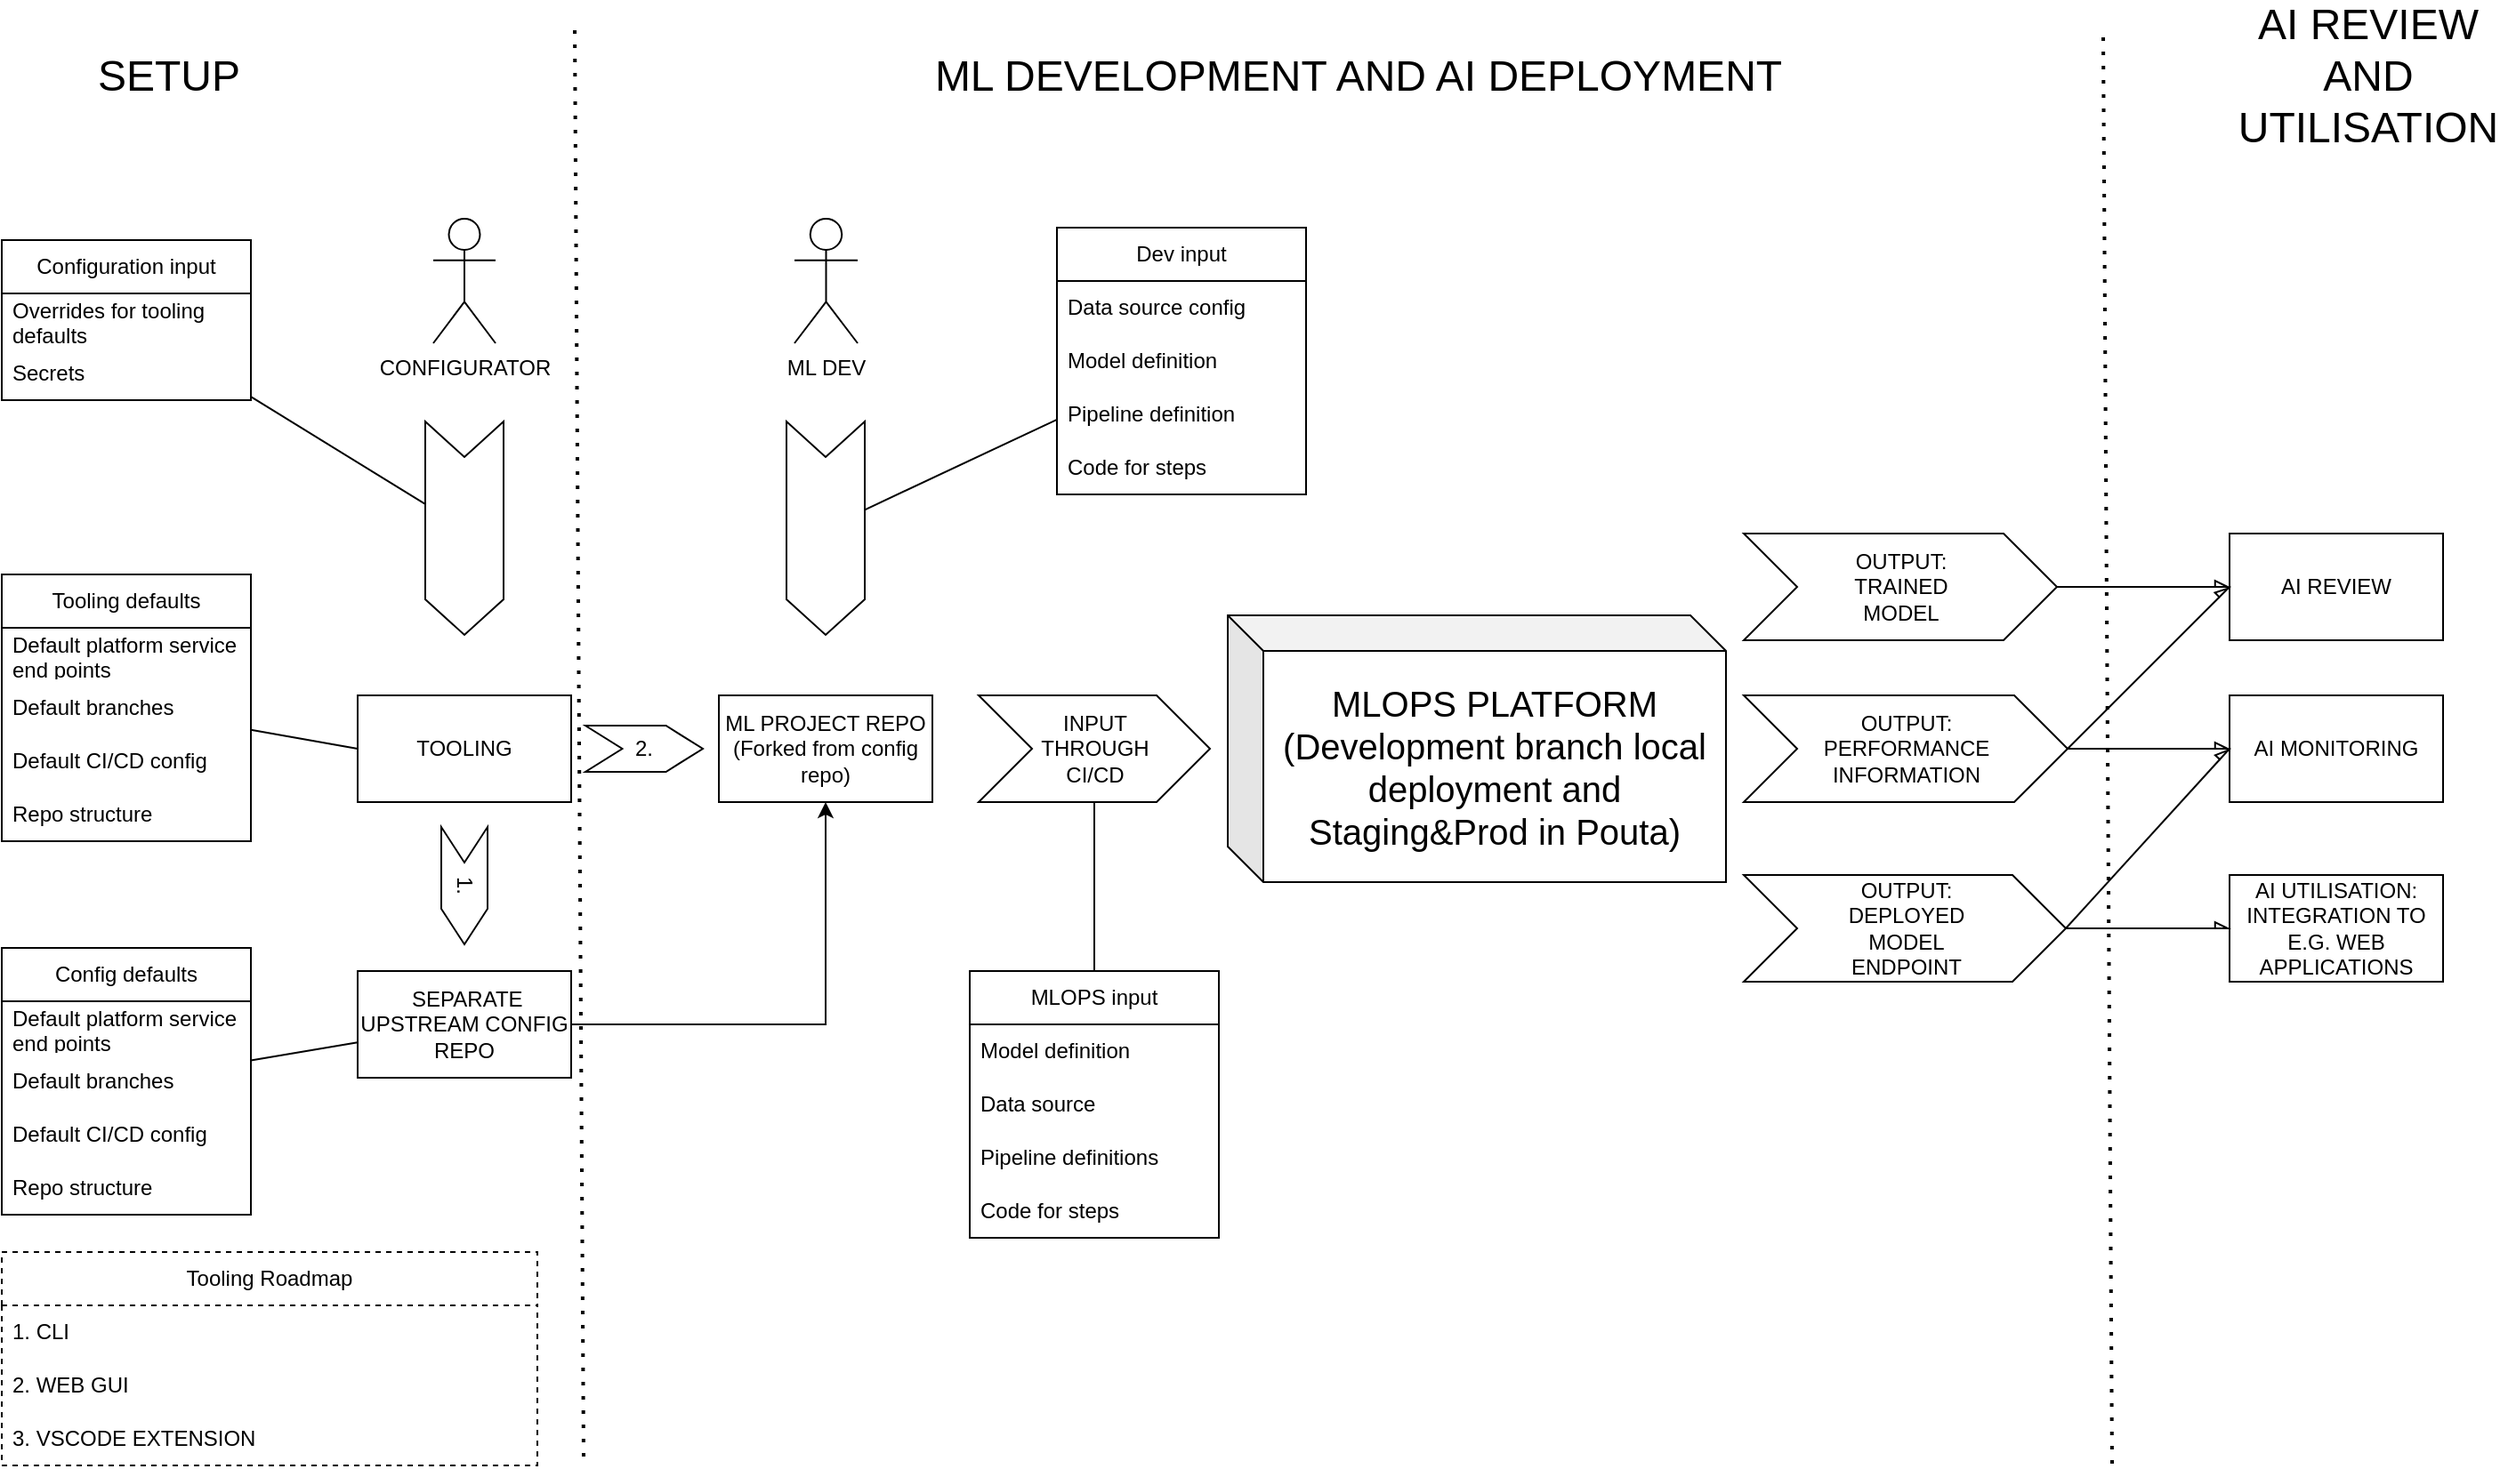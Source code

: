 <mxfile version="22.1.2" type="device">
  <diagram name="Page-1" id="xYSvpXFn09rOtXfaB0Su">
    <mxGraphModel dx="2394" dy="945" grid="0" gridSize="10" guides="1" tooltips="1" connect="1" arrows="1" fold="1" page="0" pageScale="1" pageWidth="850" pageHeight="1100" math="0" shadow="0">
      <root>
        <mxCell id="0" />
        <mxCell id="1" parent="0" />
        <mxCell id="wJvns1OEq2L9lGym005K-1" value="&lt;font style=&quot;font-size: 20px;&quot;&gt;MLOPS PLATFORM&lt;br&gt;(Development branch local deployment and Staging&amp;amp;Prod in Pouta)&lt;br&gt;&lt;/font&gt;" style="shape=cube;whiteSpace=wrap;html=1;boundedLbl=1;backgroundOutline=1;darkOpacity=0.05;darkOpacity2=0.1;" vertex="1" parent="1">
          <mxGeometry x="280" y="350" width="280" height="150" as="geometry" />
        </mxCell>
        <mxCell id="wJvns1OEq2L9lGym005K-4" value="INPUT &lt;br&gt;THROUGH&lt;br&gt;CI/CD" style="html=1;shadow=0;dashed=0;align=center;verticalAlign=middle;shape=mxgraph.arrows2.arrow;dy=0;dx=30;notch=30;rotation=0;" vertex="1" parent="1">
          <mxGeometry x="140" y="395" width="130" height="60" as="geometry" />
        </mxCell>
        <mxCell id="wJvns1OEq2L9lGym005K-5" value="OUTPUT:&lt;br&gt;PERFORMANCE&lt;br&gt;INFORMATION" style="html=1;shadow=0;dashed=0;align=center;verticalAlign=middle;shape=mxgraph.arrows2.arrow;dy=0;dx=30;notch=30;rotation=0;" vertex="1" parent="1">
          <mxGeometry x="570" y="395" width="182" height="60" as="geometry" />
        </mxCell>
        <mxCell id="wJvns1OEq2L9lGym005K-7" value="TOOLING" style="rounded=0;whiteSpace=wrap;html=1;" vertex="1" parent="1">
          <mxGeometry x="-209" y="395" width="120" height="60" as="geometry" />
        </mxCell>
        <mxCell id="wJvns1OEq2L9lGym005K-8" value="CONFIGURATOR" style="shape=umlActor;verticalLabelPosition=bottom;verticalAlign=top;html=1;outlineConnect=0;" vertex="1" parent="1">
          <mxGeometry x="-166.5" y="127" width="35" height="70" as="geometry" />
        </mxCell>
        <mxCell id="wJvns1OEq2L9lGym005K-9" value="Configuration input" style="swimlane;fontStyle=0;childLayout=stackLayout;horizontal=1;startSize=30;horizontalStack=0;resizeParent=1;resizeParentMax=0;resizeLast=0;collapsible=1;marginBottom=0;whiteSpace=wrap;html=1;" vertex="1" parent="1">
          <mxGeometry x="-409" y="139" width="140" height="90" as="geometry" />
        </mxCell>
        <mxCell id="wJvns1OEq2L9lGym005K-10" value="Overrides for tooling defaults" style="text;strokeColor=none;fillColor=none;align=left;verticalAlign=middle;spacingLeft=4;spacingRight=4;overflow=hidden;points=[[0,0.5],[1,0.5]];portConstraint=eastwest;rotatable=0;whiteSpace=wrap;html=1;" vertex="1" parent="wJvns1OEq2L9lGym005K-9">
          <mxGeometry y="30" width="140" height="30" as="geometry" />
        </mxCell>
        <mxCell id="wJvns1OEq2L9lGym005K-11" value="Secrets" style="text;strokeColor=none;fillColor=none;align=left;verticalAlign=middle;spacingLeft=4;spacingRight=4;overflow=hidden;points=[[0,0.5],[1,0.5]];portConstraint=eastwest;rotatable=0;whiteSpace=wrap;html=1;" vertex="1" parent="wJvns1OEq2L9lGym005K-9">
          <mxGeometry y="60" width="140" height="30" as="geometry" />
        </mxCell>
        <mxCell id="wJvns1OEq2L9lGym005K-14" value="" style="endArrow=none;html=1;rounded=0;" edge="1" parent="1" source="wJvns1OEq2L9lGym005K-30" target="wJvns1OEq2L9lGym005K-9">
          <mxGeometry width="50" height="50" relative="1" as="geometry">
            <mxPoint x="-129" y="287" as="sourcePoint" />
            <mxPoint x="51" y="297" as="targetPoint" />
          </mxGeometry>
        </mxCell>
        <mxCell id="wJvns1OEq2L9lGym005K-15" value="Tooling defaults" style="swimlane;fontStyle=0;childLayout=stackLayout;horizontal=1;startSize=30;horizontalStack=0;resizeParent=1;resizeParentMax=0;resizeLast=0;collapsible=1;marginBottom=0;whiteSpace=wrap;html=1;" vertex="1" parent="1">
          <mxGeometry x="-409" y="327" width="140" height="150" as="geometry" />
        </mxCell>
        <mxCell id="wJvns1OEq2L9lGym005K-16" value="Default platform service end points" style="text;strokeColor=none;fillColor=none;align=left;verticalAlign=middle;spacingLeft=4;spacingRight=4;overflow=hidden;points=[[0,0.5],[1,0.5]];portConstraint=eastwest;rotatable=0;whiteSpace=wrap;html=1;" vertex="1" parent="wJvns1OEq2L9lGym005K-15">
          <mxGeometry y="30" width="140" height="30" as="geometry" />
        </mxCell>
        <mxCell id="wJvns1OEq2L9lGym005K-17" value="Default branches" style="text;strokeColor=none;fillColor=none;align=left;verticalAlign=middle;spacingLeft=4;spacingRight=4;overflow=hidden;points=[[0,0.5],[1,0.5]];portConstraint=eastwest;rotatable=0;whiteSpace=wrap;html=1;" vertex="1" parent="wJvns1OEq2L9lGym005K-15">
          <mxGeometry y="60" width="140" height="30" as="geometry" />
        </mxCell>
        <mxCell id="wJvns1OEq2L9lGym005K-18" value="Default CI/CD config" style="text;strokeColor=none;fillColor=none;align=left;verticalAlign=middle;spacingLeft=4;spacingRight=4;overflow=hidden;points=[[0,0.5],[1,0.5]];portConstraint=eastwest;rotatable=0;whiteSpace=wrap;html=1;" vertex="1" parent="wJvns1OEq2L9lGym005K-15">
          <mxGeometry y="90" width="140" height="30" as="geometry" />
        </mxCell>
        <mxCell id="wJvns1OEq2L9lGym005K-58" value="Repo structure" style="text;strokeColor=none;fillColor=none;align=left;verticalAlign=middle;spacingLeft=4;spacingRight=4;overflow=hidden;points=[[0,0.5],[1,0.5]];portConstraint=eastwest;rotatable=0;whiteSpace=wrap;html=1;" vertex="1" parent="wJvns1OEq2L9lGym005K-15">
          <mxGeometry y="120" width="140" height="30" as="geometry" />
        </mxCell>
        <mxCell id="wJvns1OEq2L9lGym005K-19" value="" style="endArrow=none;html=1;rounded=0;exitX=0;exitY=0.5;exitDx=0;exitDy=0;" edge="1" parent="1" source="wJvns1OEq2L9lGym005K-7" target="wJvns1OEq2L9lGym005K-15">
          <mxGeometry width="50" height="50" relative="1" as="geometry">
            <mxPoint x="1" y="437" as="sourcePoint" />
            <mxPoint x="51" y="387" as="targetPoint" />
          </mxGeometry>
        </mxCell>
        <mxCell id="wJvns1OEq2L9lGym005K-20" value="MLOPS input" style="swimlane;fontStyle=0;childLayout=stackLayout;horizontal=1;startSize=30;horizontalStack=0;resizeParent=1;resizeParentMax=0;resizeLast=0;collapsible=1;marginBottom=0;whiteSpace=wrap;html=1;" vertex="1" parent="1">
          <mxGeometry x="135" y="550" width="140" height="150" as="geometry" />
        </mxCell>
        <mxCell id="wJvns1OEq2L9lGym005K-21" value="Model definition" style="text;strokeColor=none;fillColor=none;align=left;verticalAlign=middle;spacingLeft=4;spacingRight=4;overflow=hidden;points=[[0,0.5],[1,0.5]];portConstraint=eastwest;rotatable=0;whiteSpace=wrap;html=1;" vertex="1" parent="wJvns1OEq2L9lGym005K-20">
          <mxGeometry y="30" width="140" height="30" as="geometry" />
        </mxCell>
        <mxCell id="wJvns1OEq2L9lGym005K-22" value="Data source" style="text;strokeColor=none;fillColor=none;align=left;verticalAlign=middle;spacingLeft=4;spacingRight=4;overflow=hidden;points=[[0,0.5],[1,0.5]];portConstraint=eastwest;rotatable=0;whiteSpace=wrap;html=1;" vertex="1" parent="wJvns1OEq2L9lGym005K-20">
          <mxGeometry y="60" width="140" height="30" as="geometry" />
        </mxCell>
        <mxCell id="wJvns1OEq2L9lGym005K-23" value="Pipeline definitions" style="text;strokeColor=none;fillColor=none;align=left;verticalAlign=middle;spacingLeft=4;spacingRight=4;overflow=hidden;points=[[0,0.5],[1,0.5]];portConstraint=eastwest;rotatable=0;whiteSpace=wrap;html=1;" vertex="1" parent="wJvns1OEq2L9lGym005K-20">
          <mxGeometry y="90" width="140" height="30" as="geometry" />
        </mxCell>
        <mxCell id="wJvns1OEq2L9lGym005K-32" value="Code for steps" style="text;strokeColor=none;fillColor=none;align=left;verticalAlign=middle;spacingLeft=4;spacingRight=4;overflow=hidden;points=[[0,0.5],[1,0.5]];portConstraint=eastwest;rotatable=0;whiteSpace=wrap;html=1;" vertex="1" parent="wJvns1OEq2L9lGym005K-20">
          <mxGeometry y="120" width="140" height="30" as="geometry" />
        </mxCell>
        <mxCell id="wJvns1OEq2L9lGym005K-28" value="" style="endArrow=none;html=1;rounded=0;" edge="1" parent="1" source="wJvns1OEq2L9lGym005K-4" target="wJvns1OEq2L9lGym005K-20">
          <mxGeometry width="50" height="50" relative="1" as="geometry">
            <mxPoint x="30" y="630" as="sourcePoint" />
            <mxPoint x="80" y="580" as="targetPoint" />
          </mxGeometry>
        </mxCell>
        <mxCell id="wJvns1OEq2L9lGym005K-30" value="" style="shape=step;perimeter=stepPerimeter;whiteSpace=wrap;html=1;fixedSize=1;rotation=90;" vertex="1" parent="1">
          <mxGeometry x="-209" y="279" width="120" height="44" as="geometry" />
        </mxCell>
        <mxCell id="wJvns1OEq2L9lGym005K-33" value="ML PROJECT REPO (Forked from config repo)" style="rounded=0;whiteSpace=wrap;html=1;" vertex="1" parent="1">
          <mxGeometry x="-6" y="395" width="120" height="60" as="geometry" />
        </mxCell>
        <mxCell id="wJvns1OEq2L9lGym005K-35" value="2." style="shape=step;perimeter=stepPerimeter;whiteSpace=wrap;html=1;fixedSize=1;size=20.733;" vertex="1" parent="1">
          <mxGeometry x="-81" y="412" width="66" height="26" as="geometry" />
        </mxCell>
        <mxCell id="wJvns1OEq2L9lGym005K-36" value="ML DEV" style="shape=umlActor;verticalLabelPosition=bottom;verticalAlign=top;html=1;outlineConnect=0;" vertex="1" parent="1">
          <mxGeometry x="36.5" y="127" width="35.5" height="70" as="geometry" />
        </mxCell>
        <mxCell id="wJvns1OEq2L9lGym005K-37" value="" style="shape=step;perimeter=stepPerimeter;whiteSpace=wrap;html=1;fixedSize=1;rotation=90;" vertex="1" parent="1">
          <mxGeometry x="-6" y="279" width="120" height="44" as="geometry" />
        </mxCell>
        <mxCell id="wJvns1OEq2L9lGym005K-39" value="Dev input" style="swimlane;fontStyle=0;childLayout=stackLayout;horizontal=1;startSize=30;horizontalStack=0;resizeParent=1;resizeParentMax=0;resizeLast=0;collapsible=1;marginBottom=0;whiteSpace=wrap;html=1;" vertex="1" parent="1">
          <mxGeometry x="184" y="132" width="140" height="150" as="geometry" />
        </mxCell>
        <mxCell id="wJvns1OEq2L9lGym005K-40" value="Data source config" style="text;strokeColor=none;fillColor=none;align=left;verticalAlign=middle;spacingLeft=4;spacingRight=4;overflow=hidden;points=[[0,0.5],[1,0.5]];portConstraint=eastwest;rotatable=0;whiteSpace=wrap;html=1;" vertex="1" parent="wJvns1OEq2L9lGym005K-39">
          <mxGeometry y="30" width="140" height="30" as="geometry" />
        </mxCell>
        <mxCell id="wJvns1OEq2L9lGym005K-41" value="Model definition" style="text;strokeColor=none;fillColor=none;align=left;verticalAlign=middle;spacingLeft=4;spacingRight=4;overflow=hidden;points=[[0,0.5],[1,0.5]];portConstraint=eastwest;rotatable=0;whiteSpace=wrap;html=1;" vertex="1" parent="wJvns1OEq2L9lGym005K-39">
          <mxGeometry y="60" width="140" height="30" as="geometry" />
        </mxCell>
        <mxCell id="wJvns1OEq2L9lGym005K-42" value="Pipeline definition" style="text;strokeColor=none;fillColor=none;align=left;verticalAlign=middle;spacingLeft=4;spacingRight=4;overflow=hidden;points=[[0,0.5],[1,0.5]];portConstraint=eastwest;rotatable=0;whiteSpace=wrap;html=1;" vertex="1" parent="wJvns1OEq2L9lGym005K-39">
          <mxGeometry y="90" width="140" height="30" as="geometry" />
        </mxCell>
        <mxCell id="wJvns1OEq2L9lGym005K-45" value="Code for steps" style="text;strokeColor=none;fillColor=none;align=left;verticalAlign=middle;spacingLeft=4;spacingRight=4;overflow=hidden;points=[[0,0.5],[1,0.5]];portConstraint=eastwest;rotatable=0;whiteSpace=wrap;html=1;" vertex="1" parent="wJvns1OEq2L9lGym005K-39">
          <mxGeometry y="120" width="140" height="30" as="geometry" />
        </mxCell>
        <mxCell id="wJvns1OEq2L9lGym005K-43" value="" style="endArrow=none;html=1;rounded=0;" edge="1" parent="1" source="wJvns1OEq2L9lGym005K-37" target="wJvns1OEq2L9lGym005K-39">
          <mxGeometry width="50" height="50" relative="1" as="geometry">
            <mxPoint x="134" y="329" as="sourcePoint" />
            <mxPoint x="184" y="279" as="targetPoint" />
          </mxGeometry>
        </mxCell>
        <mxCell id="wJvns1OEq2L9lGym005K-46" value="&amp;nbsp;SEPARATE UPSTREAM CONFIG REPO" style="rounded=0;whiteSpace=wrap;html=1;" vertex="1" parent="1">
          <mxGeometry x="-209" y="550" width="120" height="60" as="geometry" />
        </mxCell>
        <mxCell id="wJvns1OEq2L9lGym005K-48" value="" style="endArrow=classic;html=1;rounded=0;edgeStyle=orthogonalEdgeStyle;" edge="1" parent="1" source="wJvns1OEq2L9lGym005K-46" target="wJvns1OEq2L9lGym005K-33">
          <mxGeometry width="50" height="50" relative="1" as="geometry">
            <mxPoint x="-101" y="548" as="sourcePoint" />
            <mxPoint x="-51" y="498" as="targetPoint" />
          </mxGeometry>
        </mxCell>
        <mxCell id="wJvns1OEq2L9lGym005K-51" value="1." style="shape=step;perimeter=stepPerimeter;whiteSpace=wrap;html=1;fixedSize=1;rotation=90;" vertex="1" parent="1">
          <mxGeometry x="-182" y="489" width="66" height="26" as="geometry" />
        </mxCell>
        <mxCell id="wJvns1OEq2L9lGym005K-52" value="Config defaults" style="swimlane;fontStyle=0;childLayout=stackLayout;horizontal=1;startSize=30;horizontalStack=0;resizeParent=1;resizeParentMax=0;resizeLast=0;collapsible=1;marginBottom=0;whiteSpace=wrap;html=1;" vertex="1" parent="1">
          <mxGeometry x="-409" y="537" width="140" height="150" as="geometry" />
        </mxCell>
        <mxCell id="wJvns1OEq2L9lGym005K-53" value="Default platform service end points" style="text;strokeColor=none;fillColor=none;align=left;verticalAlign=middle;spacingLeft=4;spacingRight=4;overflow=hidden;points=[[0,0.5],[1,0.5]];portConstraint=eastwest;rotatable=0;whiteSpace=wrap;html=1;" vertex="1" parent="wJvns1OEq2L9lGym005K-52">
          <mxGeometry y="30" width="140" height="30" as="geometry" />
        </mxCell>
        <mxCell id="wJvns1OEq2L9lGym005K-54" value="Default branches" style="text;strokeColor=none;fillColor=none;align=left;verticalAlign=middle;spacingLeft=4;spacingRight=4;overflow=hidden;points=[[0,0.5],[1,0.5]];portConstraint=eastwest;rotatable=0;whiteSpace=wrap;html=1;" vertex="1" parent="wJvns1OEq2L9lGym005K-52">
          <mxGeometry y="60" width="140" height="30" as="geometry" />
        </mxCell>
        <mxCell id="wJvns1OEq2L9lGym005K-55" value="Default CI/CD config" style="text;strokeColor=none;fillColor=none;align=left;verticalAlign=middle;spacingLeft=4;spacingRight=4;overflow=hidden;points=[[0,0.5],[1,0.5]];portConstraint=eastwest;rotatable=0;whiteSpace=wrap;html=1;" vertex="1" parent="wJvns1OEq2L9lGym005K-52">
          <mxGeometry y="90" width="140" height="30" as="geometry" />
        </mxCell>
        <mxCell id="wJvns1OEq2L9lGym005K-57" value="Repo structure" style="text;strokeColor=none;fillColor=none;align=left;verticalAlign=middle;spacingLeft=4;spacingRight=4;overflow=hidden;points=[[0,0.5],[1,0.5]];portConstraint=eastwest;rotatable=0;whiteSpace=wrap;html=1;" vertex="1" parent="wJvns1OEq2L9lGym005K-52">
          <mxGeometry y="120" width="140" height="30" as="geometry" />
        </mxCell>
        <mxCell id="wJvns1OEq2L9lGym005K-56" value="" style="endArrow=none;html=1;rounded=0;" edge="1" parent="1" source="wJvns1OEq2L9lGym005K-52" target="wJvns1OEq2L9lGym005K-46">
          <mxGeometry width="50" height="50" relative="1" as="geometry">
            <mxPoint x="-227" y="731" as="sourcePoint" />
            <mxPoint x="-177" y="681" as="targetPoint" />
          </mxGeometry>
        </mxCell>
        <mxCell id="wJvns1OEq2L9lGym005K-60" value="" style="endArrow=none;dashed=1;html=1;dashPattern=1 3;strokeWidth=2;rounded=0;" edge="1" parent="1">
          <mxGeometry width="50" height="50" relative="1" as="geometry">
            <mxPoint x="-82" y="823" as="sourcePoint" />
            <mxPoint x="-87" y="19" as="targetPoint" />
          </mxGeometry>
        </mxCell>
        <mxCell id="wJvns1OEq2L9lGym005K-61" value="&lt;span style=&quot;font-size: 24px;&quot;&gt;SETUP&lt;/span&gt;" style="text;html=1;strokeColor=none;fillColor=none;align=center;verticalAlign=middle;whiteSpace=wrap;rounded=0;" vertex="1" parent="1">
          <mxGeometry x="-345" y="32" width="60" height="30" as="geometry" />
        </mxCell>
        <mxCell id="wJvns1OEq2L9lGym005K-62" value="&lt;span style=&quot;font-size: 24px;&quot;&gt;ML DEVELOPMENT AND AI DEPLOYMENT&lt;br&gt;&lt;/span&gt;" style="text;html=1;strokeColor=none;fillColor=none;align=center;verticalAlign=middle;whiteSpace=wrap;rounded=0;" vertex="1" parent="1">
          <mxGeometry x="58" y="32" width="591" height="30" as="geometry" />
        </mxCell>
        <mxCell id="wJvns1OEq2L9lGym005K-64" value="" style="endArrow=none;dashed=1;html=1;dashPattern=1 3;strokeWidth=2;rounded=0;" edge="1" parent="1">
          <mxGeometry width="50" height="50" relative="1" as="geometry">
            <mxPoint x="777" y="827" as="sourcePoint" />
            <mxPoint x="772" y="23" as="targetPoint" />
          </mxGeometry>
        </mxCell>
        <mxCell id="wJvns1OEq2L9lGym005K-65" value="&lt;span style=&quot;font-size: 24px;&quot;&gt;AI REVIEW AND UTILISATION&lt;/span&gt;" style="text;html=1;strokeColor=none;fillColor=none;align=center;verticalAlign=middle;whiteSpace=wrap;rounded=0;" vertex="1" parent="1">
          <mxGeometry x="891" y="32" width="60" height="30" as="geometry" />
        </mxCell>
        <mxCell id="wJvns1OEq2L9lGym005K-66" value="AI REVIEW" style="rounded=0;whiteSpace=wrap;html=1;" vertex="1" parent="1">
          <mxGeometry x="843" y="304" width="120" height="60" as="geometry" />
        </mxCell>
        <mxCell id="wJvns1OEq2L9lGym005K-67" value="AI UTILISATION:&lt;br&gt;INTEGRATION TO E.G. WEB APPLICATIONS" style="rounded=0;whiteSpace=wrap;html=1;" vertex="1" parent="1">
          <mxGeometry x="843" y="496" width="120" height="60" as="geometry" />
        </mxCell>
        <mxCell id="wJvns1OEq2L9lGym005K-68" value="AI MONITORING" style="rounded=0;whiteSpace=wrap;html=1;" vertex="1" parent="1">
          <mxGeometry x="843" y="395" width="120" height="60" as="geometry" />
        </mxCell>
        <mxCell id="wJvns1OEq2L9lGym005K-70" value="OUTPUT:&lt;br&gt;TRAINED&lt;br&gt;MODEL" style="html=1;shadow=0;dashed=0;align=center;verticalAlign=middle;shape=mxgraph.arrows2.arrow;dy=0;dx=30;notch=30;rotation=0;" vertex="1" parent="1">
          <mxGeometry x="570" y="304" width="176" height="60" as="geometry" />
        </mxCell>
        <mxCell id="wJvns1OEq2L9lGym005K-69" value="OUTPUT:&lt;br&gt;DEPLOYED&lt;br&gt;MODEL&lt;br&gt;ENDPOINT" style="html=1;shadow=0;dashed=0;align=center;verticalAlign=middle;shape=mxgraph.arrows2.arrow;dy=0;dx=30;notch=30;rotation=0;" vertex="1" parent="1">
          <mxGeometry x="570" y="496" width="181" height="60" as="geometry" />
        </mxCell>
        <mxCell id="wJvns1OEq2L9lGym005K-73" value="" style="endArrow=async;html=1;rounded=0;endFill=0;" edge="1" parent="1" source="wJvns1OEq2L9lGym005K-70" target="wJvns1OEq2L9lGym005K-66">
          <mxGeometry width="50" height="50" relative="1" as="geometry">
            <mxPoint x="813" y="342" as="sourcePoint" />
            <mxPoint x="863" y="292" as="targetPoint" />
          </mxGeometry>
        </mxCell>
        <mxCell id="wJvns1OEq2L9lGym005K-74" value="" style="endArrow=async;html=1;rounded=0;exitX=1;exitY=0.5;exitDx=0;exitDy=0;exitPerimeter=0;entryX=0;entryY=0.5;entryDx=0;entryDy=0;endFill=0;" edge="1" parent="1" source="wJvns1OEq2L9lGym005K-5" target="wJvns1OEq2L9lGym005K-66">
          <mxGeometry width="50" height="50" relative="1" as="geometry">
            <mxPoint x="828" y="444" as="sourcePoint" />
            <mxPoint x="878" y="394" as="targetPoint" />
          </mxGeometry>
        </mxCell>
        <mxCell id="wJvns1OEq2L9lGym005K-75" value="" style="endArrow=async;html=1;rounded=0;exitX=1;exitY=0.5;exitDx=0;exitDy=0;exitPerimeter=0;endFill=0;" edge="1" parent="1" source="wJvns1OEq2L9lGym005K-69" target="wJvns1OEq2L9lGym005K-67">
          <mxGeometry width="50" height="50" relative="1" as="geometry">
            <mxPoint x="808" y="592" as="sourcePoint" />
            <mxPoint x="858" y="542" as="targetPoint" />
          </mxGeometry>
        </mxCell>
        <mxCell id="wJvns1OEq2L9lGym005K-76" value="" style="endArrow=async;html=1;rounded=0;exitX=1;exitY=0.5;exitDx=0;exitDy=0;exitPerimeter=0;endFill=0;" edge="1" parent="1" source="wJvns1OEq2L9lGym005K-5" target="wJvns1OEq2L9lGym005K-68">
          <mxGeometry width="50" height="50" relative="1" as="geometry">
            <mxPoint x="915" y="716" as="sourcePoint" />
            <mxPoint x="965" y="666" as="targetPoint" />
          </mxGeometry>
        </mxCell>
        <mxCell id="wJvns1OEq2L9lGym005K-77" value="" style="endArrow=async;html=1;rounded=0;exitX=1;exitY=0.5;exitDx=0;exitDy=0;exitPerimeter=0;entryX=0;entryY=0.5;entryDx=0;entryDy=0;endFill=0;" edge="1" parent="1" source="wJvns1OEq2L9lGym005K-69" target="wJvns1OEq2L9lGym005K-68">
          <mxGeometry width="50" height="50" relative="1" as="geometry">
            <mxPoint x="822" y="516" as="sourcePoint" />
            <mxPoint x="872" y="466" as="targetPoint" />
          </mxGeometry>
        </mxCell>
        <mxCell id="wJvns1OEq2L9lGym005K-78" value="Tooling Roadmap" style="swimlane;fontStyle=0;childLayout=stackLayout;horizontal=1;startSize=30;horizontalStack=0;resizeParent=1;resizeParentMax=0;resizeLast=0;collapsible=1;marginBottom=0;whiteSpace=wrap;html=1;dashed=1;" vertex="1" parent="1">
          <mxGeometry x="-409" y="708" width="301" height="120" as="geometry" />
        </mxCell>
        <mxCell id="wJvns1OEq2L9lGym005K-79" value="1. CLI" style="text;strokeColor=none;fillColor=none;align=left;verticalAlign=middle;spacingLeft=4;spacingRight=4;overflow=hidden;points=[[0,0.5],[1,0.5]];portConstraint=eastwest;rotatable=0;whiteSpace=wrap;html=1;" vertex="1" parent="wJvns1OEq2L9lGym005K-78">
          <mxGeometry y="30" width="301" height="30" as="geometry" />
        </mxCell>
        <mxCell id="wJvns1OEq2L9lGym005K-80" value="2. WEB GUI" style="text;strokeColor=none;fillColor=none;align=left;verticalAlign=middle;spacingLeft=4;spacingRight=4;overflow=hidden;points=[[0,0.5],[1,0.5]];portConstraint=eastwest;rotatable=0;whiteSpace=wrap;html=1;" vertex="1" parent="wJvns1OEq2L9lGym005K-78">
          <mxGeometry y="60" width="301" height="30" as="geometry" />
        </mxCell>
        <mxCell id="wJvns1OEq2L9lGym005K-81" value="3. VSCODE EXTENSION" style="text;strokeColor=none;fillColor=none;align=left;verticalAlign=middle;spacingLeft=4;spacingRight=4;overflow=hidden;points=[[0,0.5],[1,0.5]];portConstraint=eastwest;rotatable=0;whiteSpace=wrap;html=1;" vertex="1" parent="wJvns1OEq2L9lGym005K-78">
          <mxGeometry y="90" width="301" height="30" as="geometry" />
        </mxCell>
      </root>
    </mxGraphModel>
  </diagram>
</mxfile>
